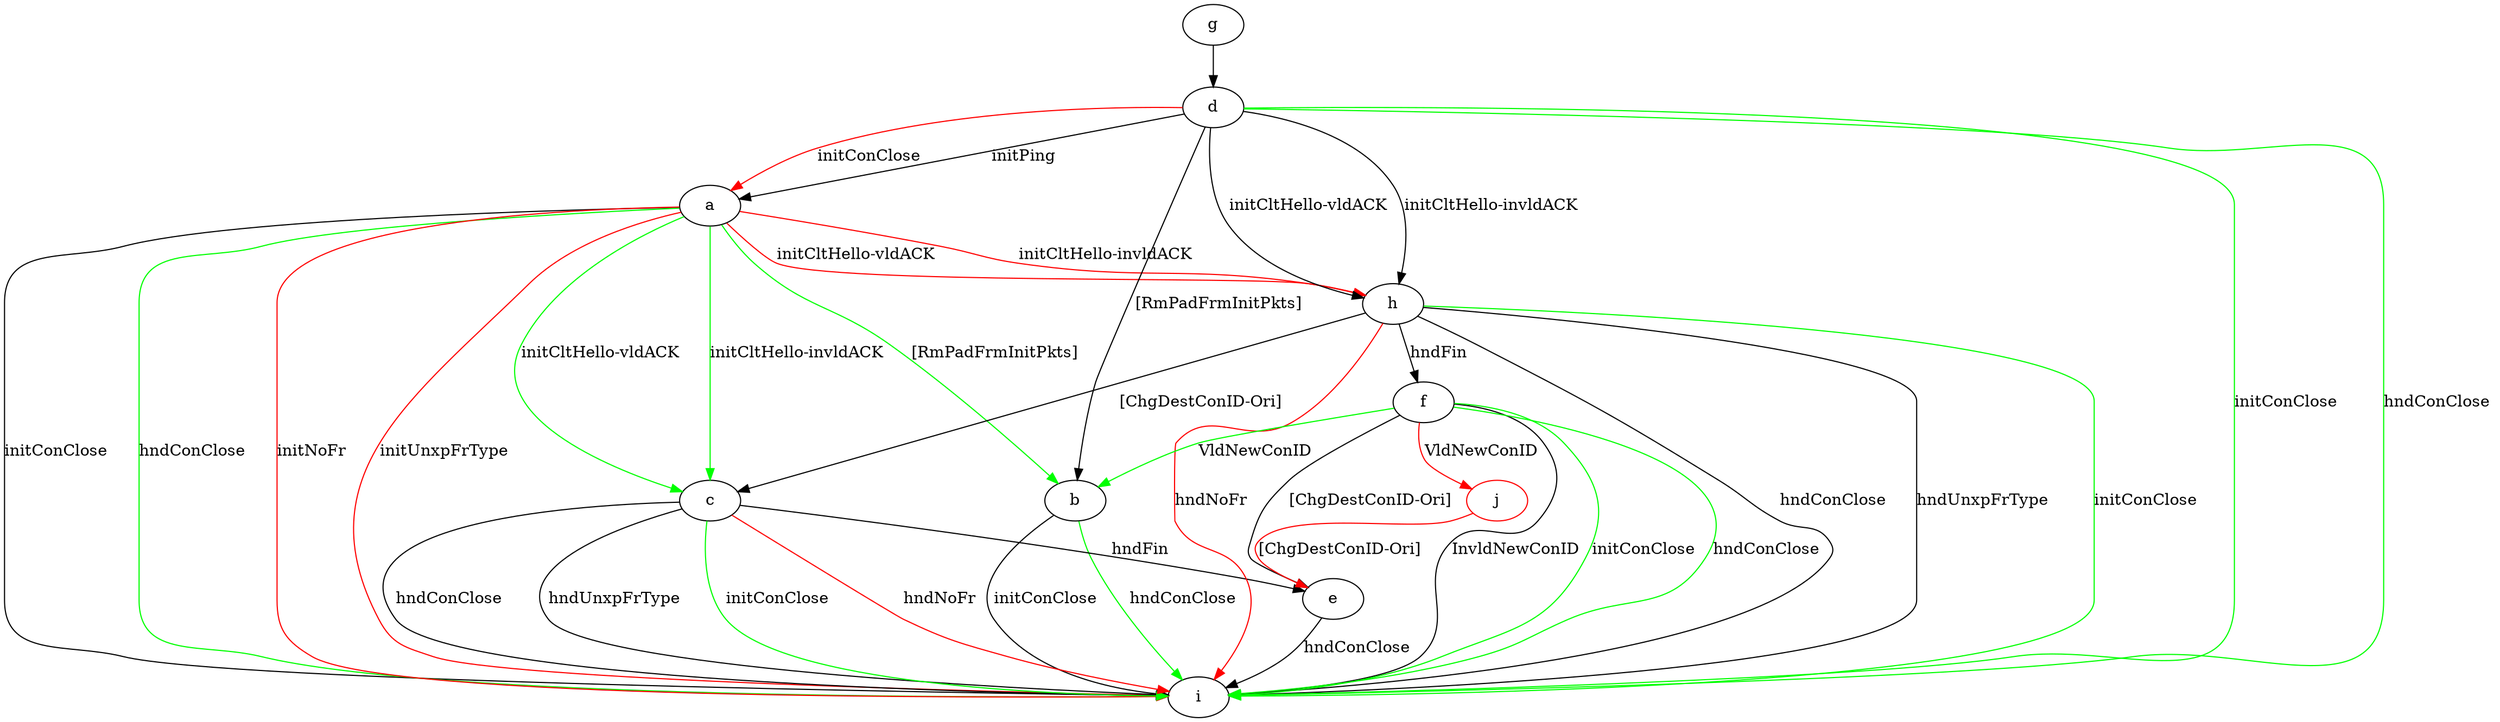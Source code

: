 digraph "" {
	a -> b	[key=0,
		color=green,
		label="[RmPadFrmInitPkts] "];
	a -> c	[key=0,
		color=green,
		label="initCltHello-vldACK "];
	a -> c	[key=1,
		color=green,
		label="initCltHello-invldACK "];
	a -> h	[key=0,
		color=red,
		label="initCltHello-vldACK "];
	a -> h	[key=1,
		color=red,
		label="initCltHello-invldACK "];
	a -> i	[key=0,
		label="initConClose "];
	a -> i	[key=1,
		color=green,
		label="hndConClose "];
	a -> i	[key=2,
		color=red,
		label="initNoFr "];
	a -> i	[key=3,
		color=red,
		label="initUnxpFrType "];
	b -> i	[key=0,
		label="initConClose "];
	b -> i	[key=1,
		color=green,
		label="hndConClose "];
	c -> e	[key=0,
		label="hndFin "];
	c -> i	[key=0,
		label="hndConClose "];
	c -> i	[key=1,
		label="hndUnxpFrType "];
	c -> i	[key=2,
		color=green,
		label="initConClose "];
	c -> i	[key=3,
		color=red,
		label="hndNoFr "];
	d -> a	[key=0,
		label="initPing "];
	d -> a	[key=1,
		color=red,
		label="initConClose "];
	d -> b	[key=0,
		label="[RmPadFrmInitPkts] "];
	d -> h	[key=0,
		label="initCltHello-vldACK "];
	d -> h	[key=1,
		label="initCltHello-invldACK "];
	d -> i	[key=0,
		color=green,
		label="initConClose "];
	d -> i	[key=1,
		color=green,
		label="hndConClose "];
	e -> i	[key=0,
		label="hndConClose "];
	f -> b	[key=0,
		color=green,
		label="VldNewConID "];
	f -> e	[key=0,
		label="[ChgDestConID-Ori] "];
	f -> i	[key=0,
		label="InvldNewConID "];
	f -> i	[key=1,
		color=green,
		label="initConClose "];
	f -> i	[key=2,
		color=green,
		label="hndConClose "];
	j	[color=red];
	f -> j	[key=0,
		color=red,
		label="VldNewConID "];
	g -> d	[key=0];
	h -> c	[key=0,
		label="[ChgDestConID-Ori] "];
	h -> f	[key=0,
		label="hndFin "];
	h -> i	[key=0,
		label="hndConClose "];
	h -> i	[key=1,
		label="hndUnxpFrType "];
	h -> i	[key=2,
		color=green,
		label="initConClose "];
	h -> i	[key=3,
		color=red,
		label="hndNoFr "];
	j -> e	[key=0,
		color=red,
		label="[ChgDestConID-Ori] "];
}
